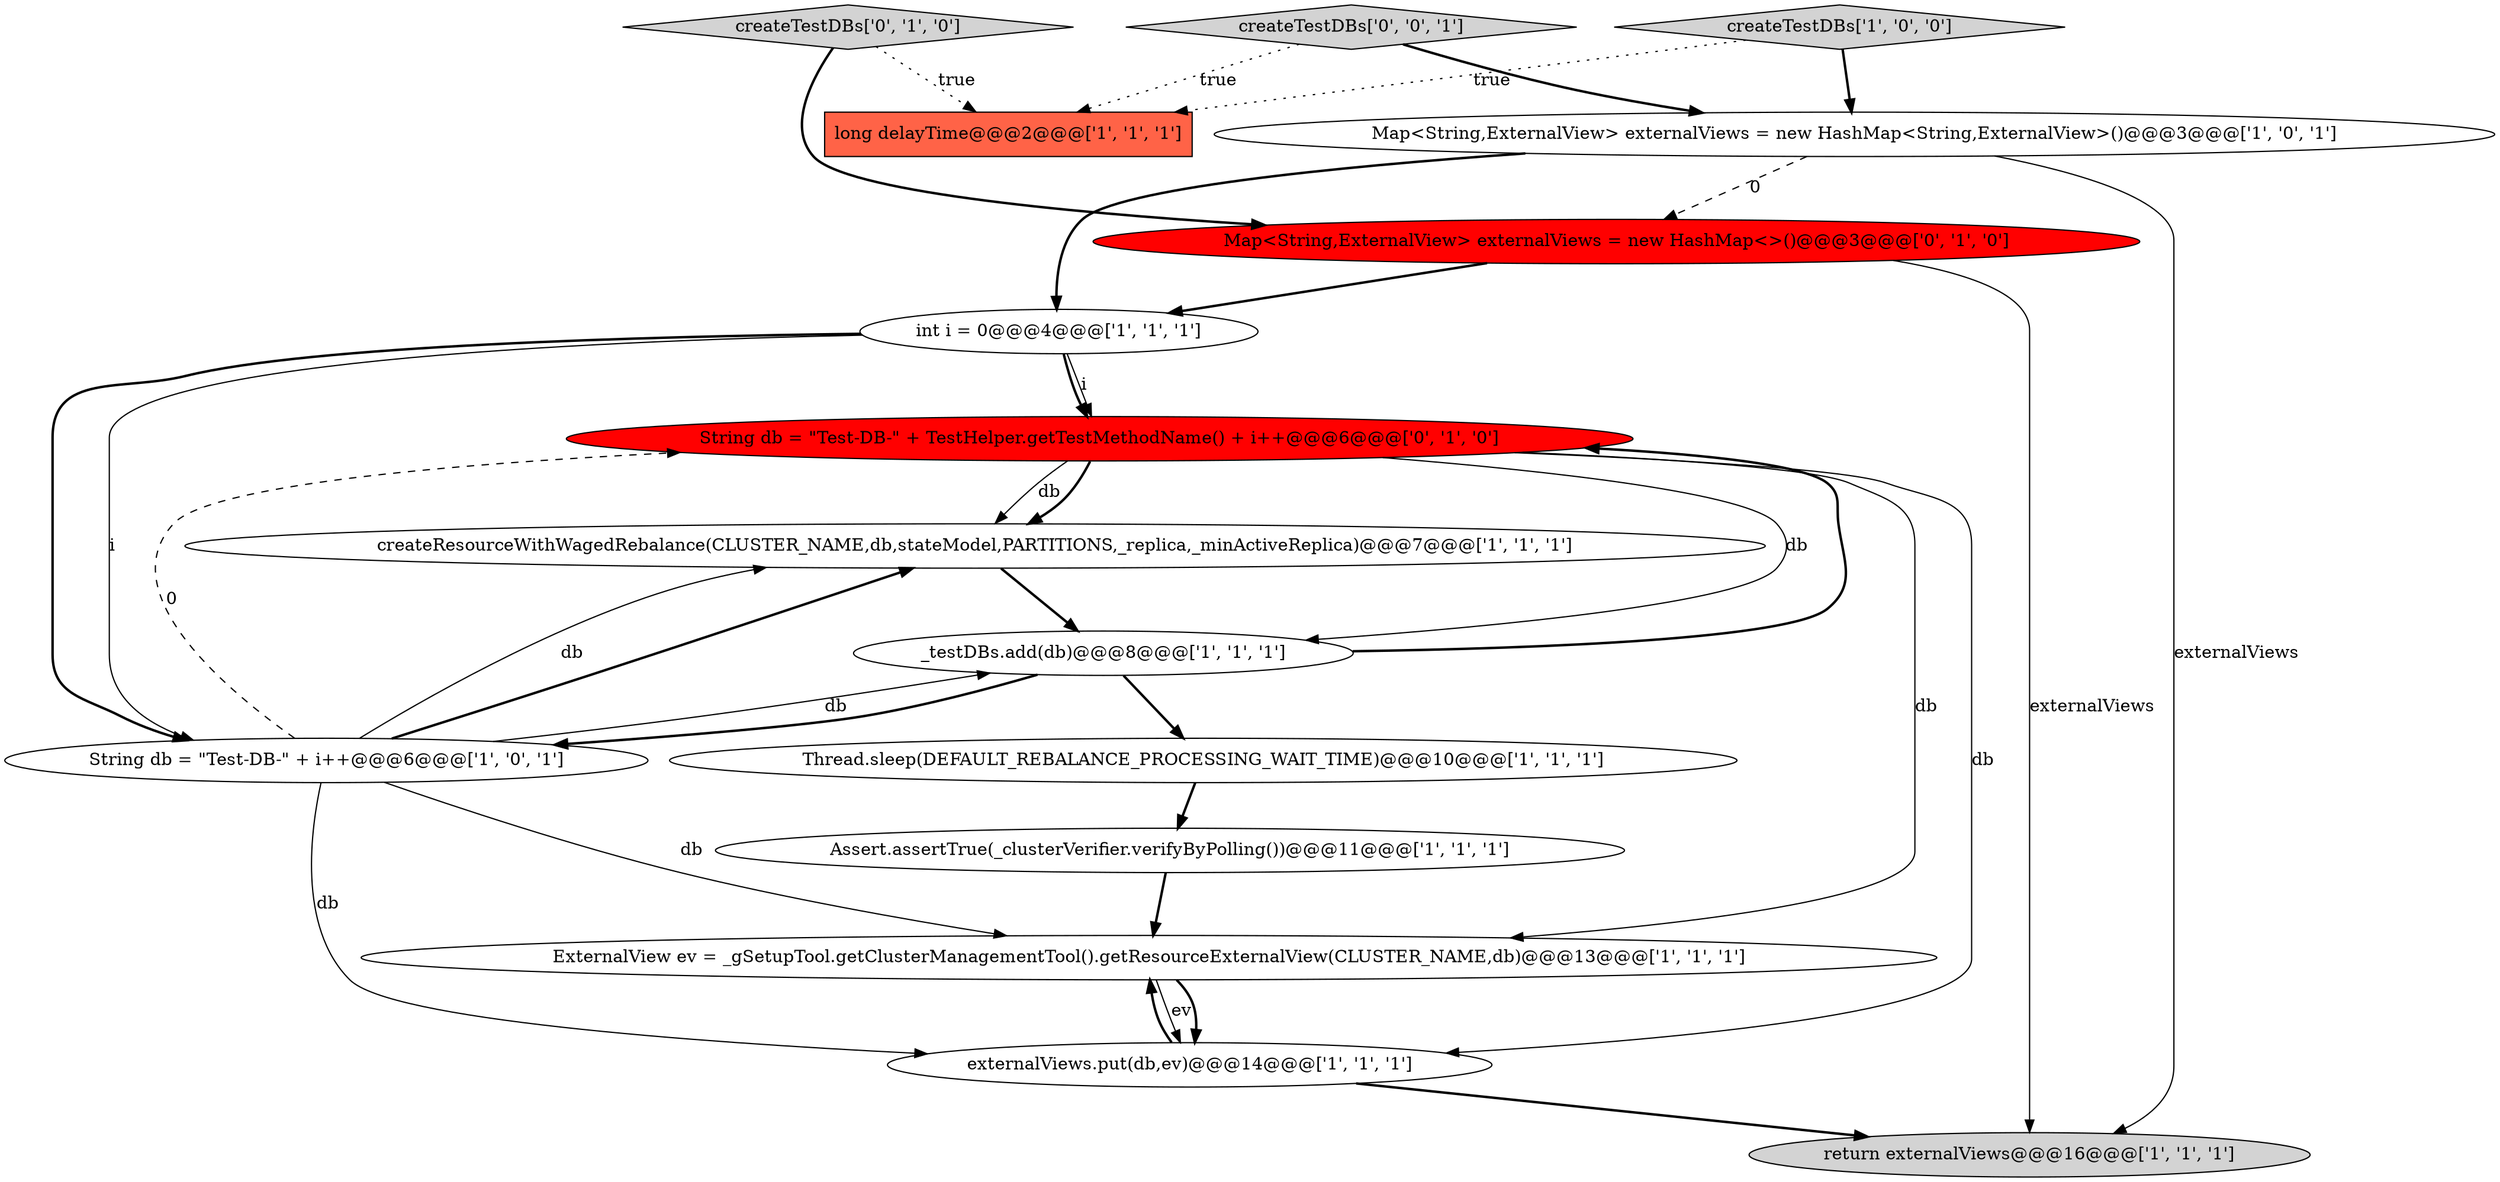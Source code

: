 digraph {
12 [style = filled, label = "String db = \"Test-DB-\" + TestHelper.getTestMethodName() + i++@@@6@@@['0', '1', '0']", fillcolor = red, shape = ellipse image = "AAA1AAABBB2BBB"];
9 [style = filled, label = "String db = \"Test-DB-\" + i++@@@6@@@['1', '0', '1']", fillcolor = white, shape = ellipse image = "AAA0AAABBB1BBB"];
4 [style = filled, label = "Assert.assertTrue(_clusterVerifier.verifyByPolling())@@@11@@@['1', '1', '1']", fillcolor = white, shape = ellipse image = "AAA0AAABBB1BBB"];
10 [style = filled, label = "createResourceWithWagedRebalance(CLUSTER_NAME,db,stateModel,PARTITIONS,_replica,_minActiveReplica)@@@7@@@['1', '1', '1']", fillcolor = white, shape = ellipse image = "AAA0AAABBB1BBB"];
11 [style = filled, label = "createTestDBs['1', '0', '0']", fillcolor = lightgray, shape = diamond image = "AAA0AAABBB1BBB"];
1 [style = filled, label = "return externalViews@@@16@@@['1', '1', '1']", fillcolor = lightgray, shape = ellipse image = "AAA0AAABBB1BBB"];
3 [style = filled, label = "Map<String,ExternalView> externalViews = new HashMap<String,ExternalView>()@@@3@@@['1', '0', '1']", fillcolor = white, shape = ellipse image = "AAA0AAABBB1BBB"];
14 [style = filled, label = "Map<String,ExternalView> externalViews = new HashMap<>()@@@3@@@['0', '1', '0']", fillcolor = red, shape = ellipse image = "AAA1AAABBB2BBB"];
5 [style = filled, label = "_testDBs.add(db)@@@8@@@['1', '1', '1']", fillcolor = white, shape = ellipse image = "AAA0AAABBB1BBB"];
15 [style = filled, label = "createTestDBs['0', '0', '1']", fillcolor = lightgray, shape = diamond image = "AAA0AAABBB3BBB"];
8 [style = filled, label = "Thread.sleep(DEFAULT_REBALANCE_PROCESSING_WAIT_TIME)@@@10@@@['1', '1', '1']", fillcolor = white, shape = ellipse image = "AAA0AAABBB1BBB"];
13 [style = filled, label = "createTestDBs['0', '1', '0']", fillcolor = lightgray, shape = diamond image = "AAA0AAABBB2BBB"];
6 [style = filled, label = "ExternalView ev = _gSetupTool.getClusterManagementTool().getResourceExternalView(CLUSTER_NAME,db)@@@13@@@['1', '1', '1']", fillcolor = white, shape = ellipse image = "AAA0AAABBB1BBB"];
0 [style = filled, label = "long delayTime@@@2@@@['1', '1', '1']", fillcolor = tomato, shape = box image = "AAA0AAABBB1BBB"];
2 [style = filled, label = "int i = 0@@@4@@@['1', '1', '1']", fillcolor = white, shape = ellipse image = "AAA0AAABBB1BBB"];
7 [style = filled, label = "externalViews.put(db,ev)@@@14@@@['1', '1', '1']", fillcolor = white, shape = ellipse image = "AAA0AAABBB1BBB"];
9->6 [style = solid, label="db"];
5->8 [style = bold, label=""];
2->9 [style = solid, label="i"];
6->7 [style = solid, label="ev"];
12->10 [style = solid, label="db"];
7->1 [style = bold, label=""];
5->9 [style = bold, label=""];
4->6 [style = bold, label=""];
9->10 [style = solid, label="db"];
14->1 [style = solid, label="externalViews"];
2->9 [style = bold, label=""];
9->10 [style = bold, label=""];
15->3 [style = bold, label=""];
15->0 [style = dotted, label="true"];
2->12 [style = bold, label=""];
12->6 [style = solid, label="db"];
3->1 [style = solid, label="externalViews"];
12->10 [style = bold, label=""];
9->7 [style = solid, label="db"];
10->5 [style = bold, label=""];
3->2 [style = bold, label=""];
5->12 [style = bold, label=""];
11->3 [style = bold, label=""];
9->5 [style = solid, label="db"];
13->0 [style = dotted, label="true"];
12->5 [style = solid, label="db"];
2->12 [style = solid, label="i"];
11->0 [style = dotted, label="true"];
7->6 [style = bold, label=""];
14->2 [style = bold, label=""];
9->12 [style = dashed, label="0"];
8->4 [style = bold, label=""];
3->14 [style = dashed, label="0"];
6->7 [style = bold, label=""];
13->14 [style = bold, label=""];
12->7 [style = solid, label="db"];
}
